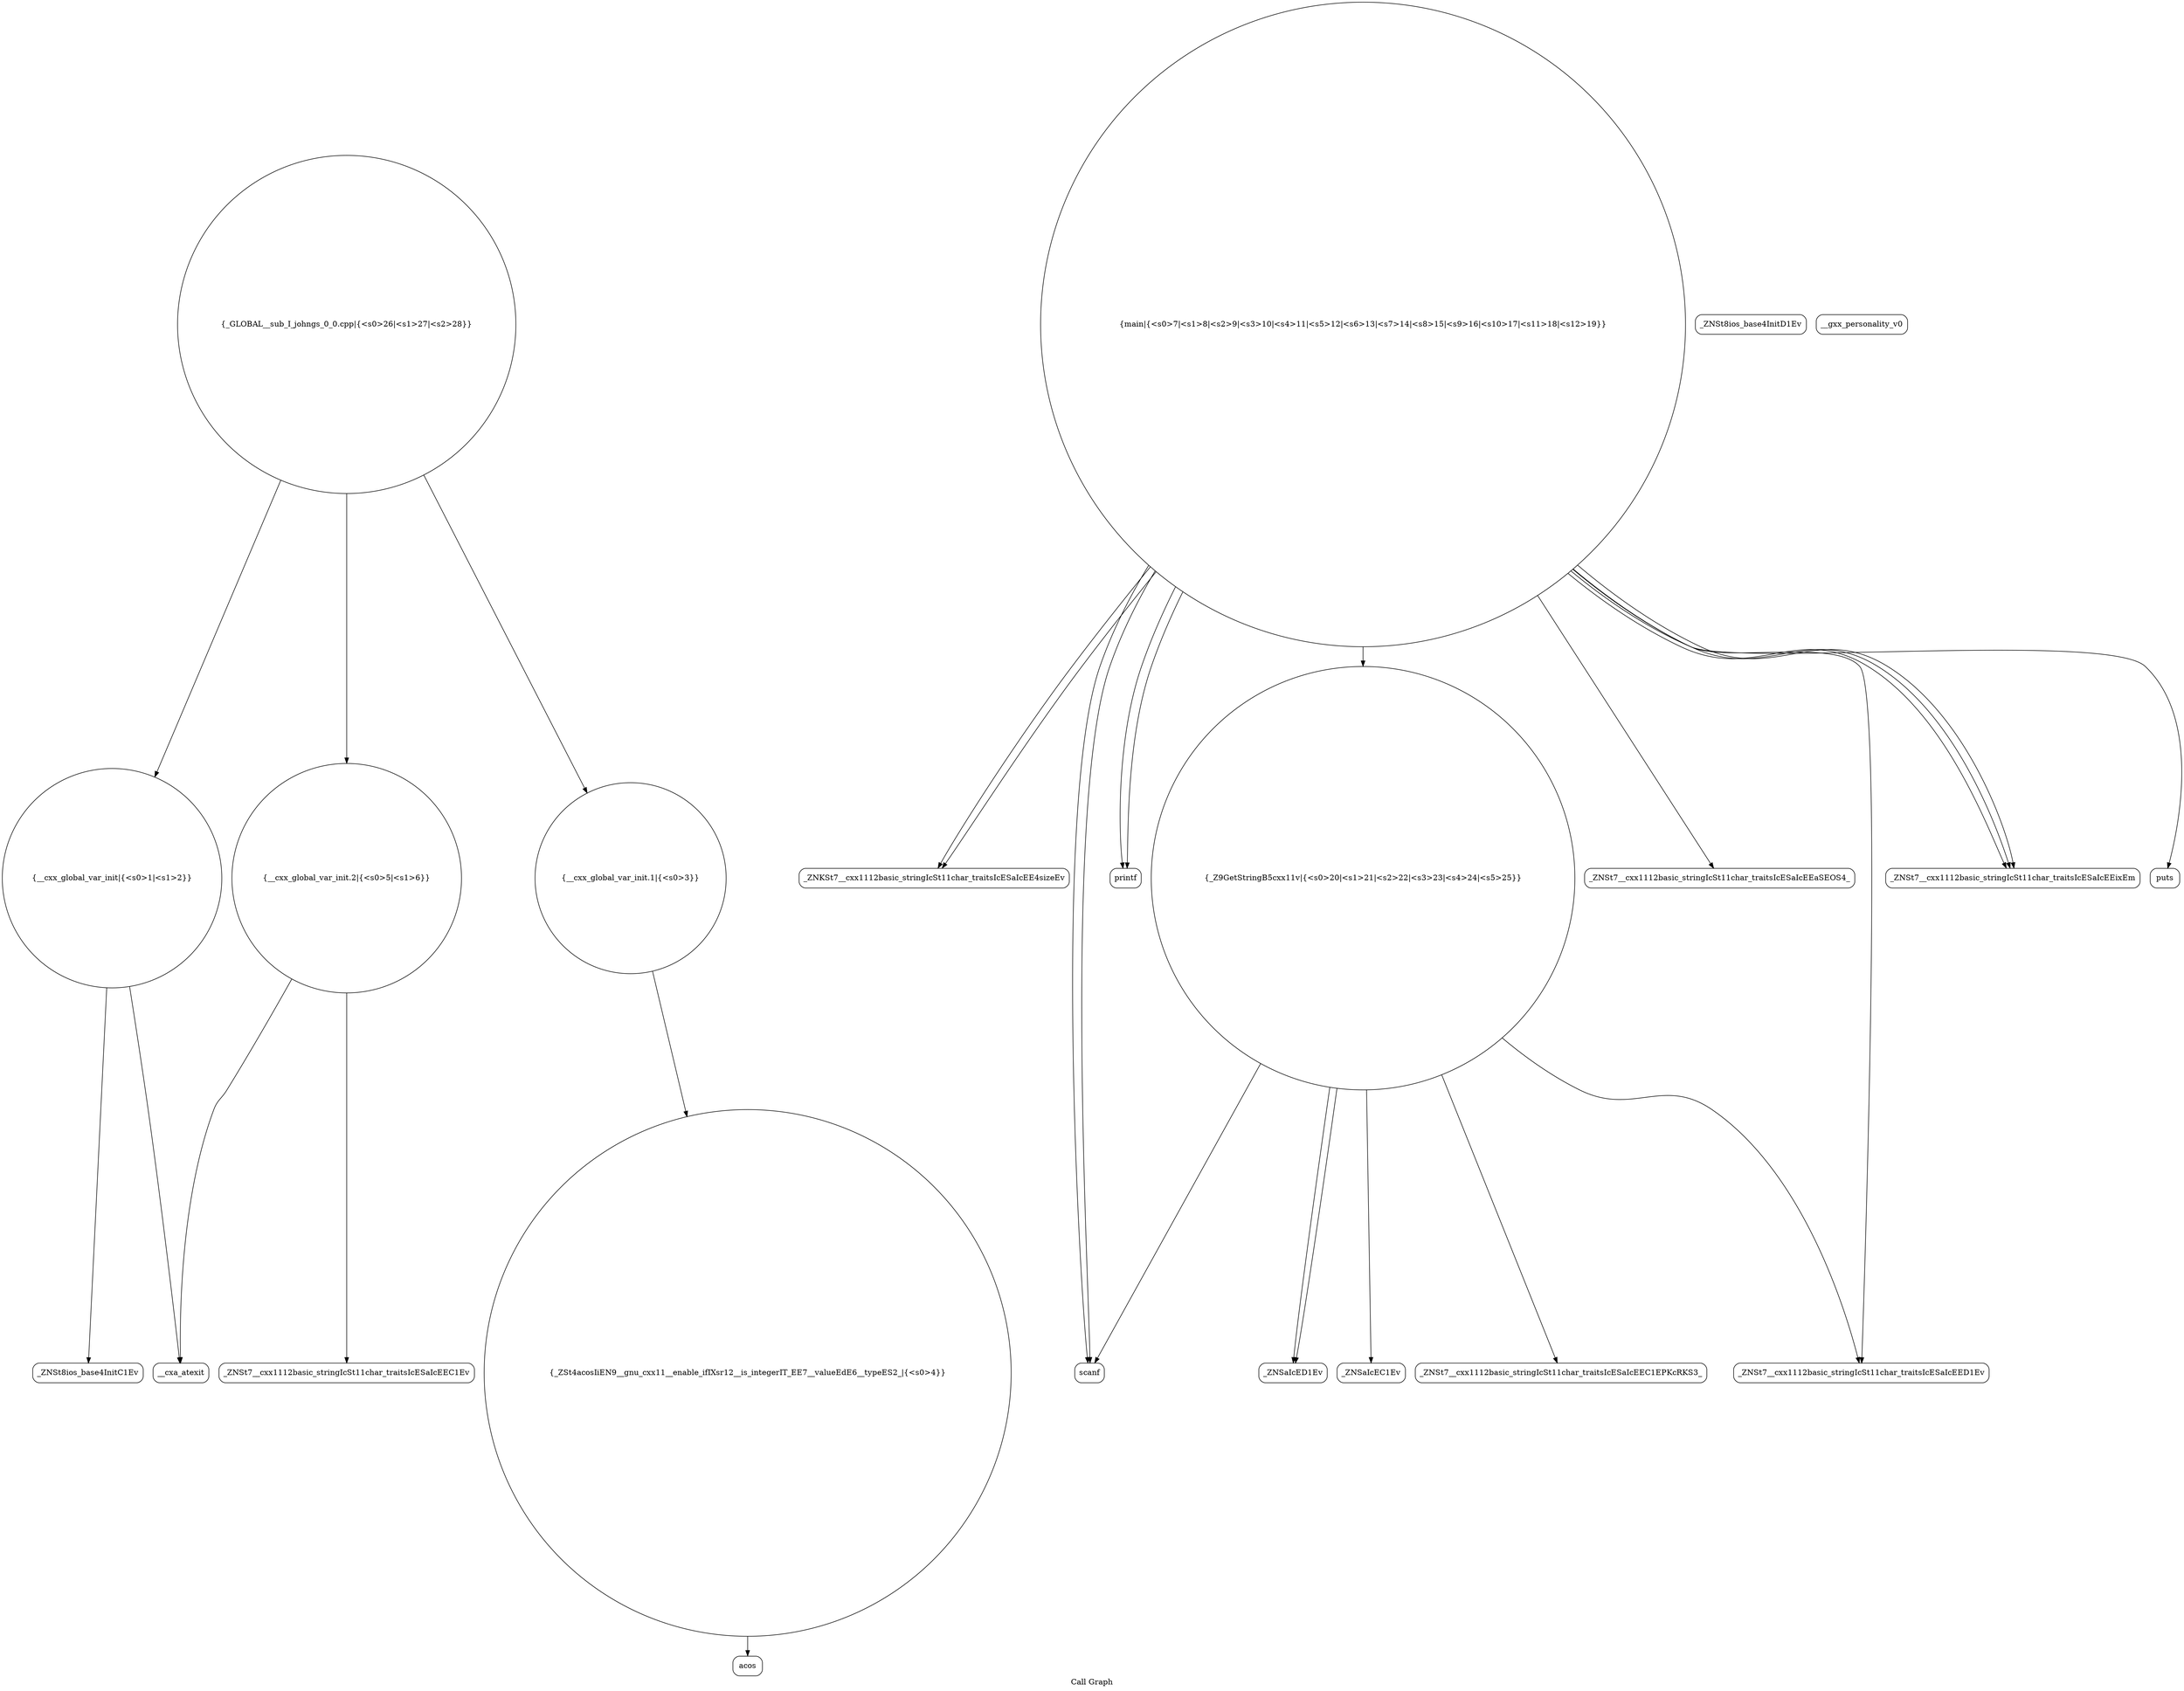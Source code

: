 digraph "Call Graph" {
	label="Call Graph";

	Node0x564bfcb07360 [shape=record,shape=circle,label="{__cxx_global_var_init|{<s0>1|<s1>2}}"];
	Node0x564bfcb07360:s0 -> Node0x564bfcb077f0[color=black];
	Node0x564bfcb07360:s1 -> Node0x564bfcb078f0[color=black];
	Node0x564bfcb07af0 [shape=record,shape=Mrecord,label="{_ZNSt7__cxx1112basic_stringIcSt11char_traitsIcESaIcEEC1Ev}"];
	Node0x564bfcb07e70 [shape=record,shape=Mrecord,label="{_ZNKSt7__cxx1112basic_stringIcSt11char_traitsIcESaIcEE4sizeEv}"];
	Node0x564bfcb081f0 [shape=record,shape=Mrecord,label="{_ZNSaIcED1Ev}"];
	Node0x564bfcb07870 [shape=record,shape=Mrecord,label="{_ZNSt8ios_base4InitD1Ev}"];
	Node0x564bfcb07bf0 [shape=record,shape=circle,label="{main|{<s0>7|<s1>8|<s2>9|<s3>10|<s4>11|<s5>12|<s6>13|<s7>14|<s8>15|<s9>16|<s10>17|<s11>18|<s12>19}}"];
	Node0x564bfcb07bf0:s0 -> Node0x564bfcb07c70[color=black];
	Node0x564bfcb07bf0:s1 -> Node0x564bfcb07cf0[color=black];
	Node0x564bfcb07bf0:s2 -> Node0x564bfcb07d70[color=black];
	Node0x564bfcb07bf0:s3 -> Node0x564bfcb07df0[color=black];
	Node0x564bfcb07bf0:s4 -> Node0x564bfcb07b70[color=black];
	Node0x564bfcb07bf0:s5 -> Node0x564bfcb07c70[color=black];
	Node0x564bfcb07bf0:s6 -> Node0x564bfcb07e70[color=black];
	Node0x564bfcb07bf0:s7 -> Node0x564bfcb07ef0[color=black];
	Node0x564bfcb07bf0:s8 -> Node0x564bfcb07e70[color=black];
	Node0x564bfcb07bf0:s9 -> Node0x564bfcb07ef0[color=black];
	Node0x564bfcb07bf0:s10 -> Node0x564bfcb07ef0[color=black];
	Node0x564bfcb07bf0:s11 -> Node0x564bfcb07cf0[color=black];
	Node0x564bfcb07bf0:s12 -> Node0x564bfcb07f70[color=black];
	Node0x564bfcb07f70 [shape=record,shape=Mrecord,label="{puts}"];
	Node0x564bfcb07970 [shape=record,shape=circle,label="{__cxx_global_var_init.1|{<s0>3}}"];
	Node0x564bfcb07970:s0 -> Node0x564bfcb079f0[color=black];
	Node0x564bfcb07cf0 [shape=record,shape=Mrecord,label="{printf}"];
	Node0x564bfcb08070 [shape=record,shape=Mrecord,label="{_ZNSaIcEC1Ev}"];
	Node0x564bfcb07a70 [shape=record,shape=circle,label="{__cxx_global_var_init.2|{<s0>5|<s1>6}}"];
	Node0x564bfcb07a70:s0 -> Node0x564bfcb07af0[color=black];
	Node0x564bfcb07a70:s1 -> Node0x564bfcb078f0[color=black];
	Node0x564bfcb07df0 [shape=record,shape=Mrecord,label="{_ZNSt7__cxx1112basic_stringIcSt11char_traitsIcESaIcEEaSEOS4_}"];
	Node0x564bfcb08170 [shape=record,shape=Mrecord,label="{__gxx_personality_v0}"];
	Node0x564bfcb077f0 [shape=record,shape=Mrecord,label="{_ZNSt8ios_base4InitC1Ev}"];
	Node0x564bfcb07b70 [shape=record,shape=Mrecord,label="{_ZNSt7__cxx1112basic_stringIcSt11char_traitsIcESaIcEED1Ev}"];
	Node0x564bfcb07ef0 [shape=record,shape=Mrecord,label="{_ZNSt7__cxx1112basic_stringIcSt11char_traitsIcESaIcEEixEm}"];
	Node0x564bfcb08270 [shape=record,shape=circle,label="{_GLOBAL__sub_I_johngs_0_0.cpp|{<s0>26|<s1>27|<s2>28}}"];
	Node0x564bfcb08270:s0 -> Node0x564bfcb07360[color=black];
	Node0x564bfcb08270:s1 -> Node0x564bfcb07970[color=black];
	Node0x564bfcb08270:s2 -> Node0x564bfcb07a70[color=black];
	Node0x564bfcb078f0 [shape=record,shape=Mrecord,label="{__cxa_atexit}"];
	Node0x564bfcb07c70 [shape=record,shape=Mrecord,label="{scanf}"];
	Node0x564bfcb07ff0 [shape=record,shape=Mrecord,label="{acos}"];
	Node0x564bfcb079f0 [shape=record,shape=circle,label="{_ZSt4acosIiEN9__gnu_cxx11__enable_ifIXsr12__is_integerIT_EE7__valueEdE6__typeES2_|{<s0>4}}"];
	Node0x564bfcb079f0:s0 -> Node0x564bfcb07ff0[color=black];
	Node0x564bfcb07d70 [shape=record,shape=circle,label="{_Z9GetStringB5cxx11v|{<s0>20|<s1>21|<s2>22|<s3>23|<s4>24|<s5>25}}"];
	Node0x564bfcb07d70:s0 -> Node0x564bfcb07c70[color=black];
	Node0x564bfcb07d70:s1 -> Node0x564bfcb08070[color=black];
	Node0x564bfcb07d70:s2 -> Node0x564bfcb080f0[color=black];
	Node0x564bfcb07d70:s3 -> Node0x564bfcb081f0[color=black];
	Node0x564bfcb07d70:s4 -> Node0x564bfcb081f0[color=black];
	Node0x564bfcb07d70:s5 -> Node0x564bfcb07b70[color=black];
	Node0x564bfcb080f0 [shape=record,shape=Mrecord,label="{_ZNSt7__cxx1112basic_stringIcSt11char_traitsIcESaIcEEC1EPKcRKS3_}"];
}
